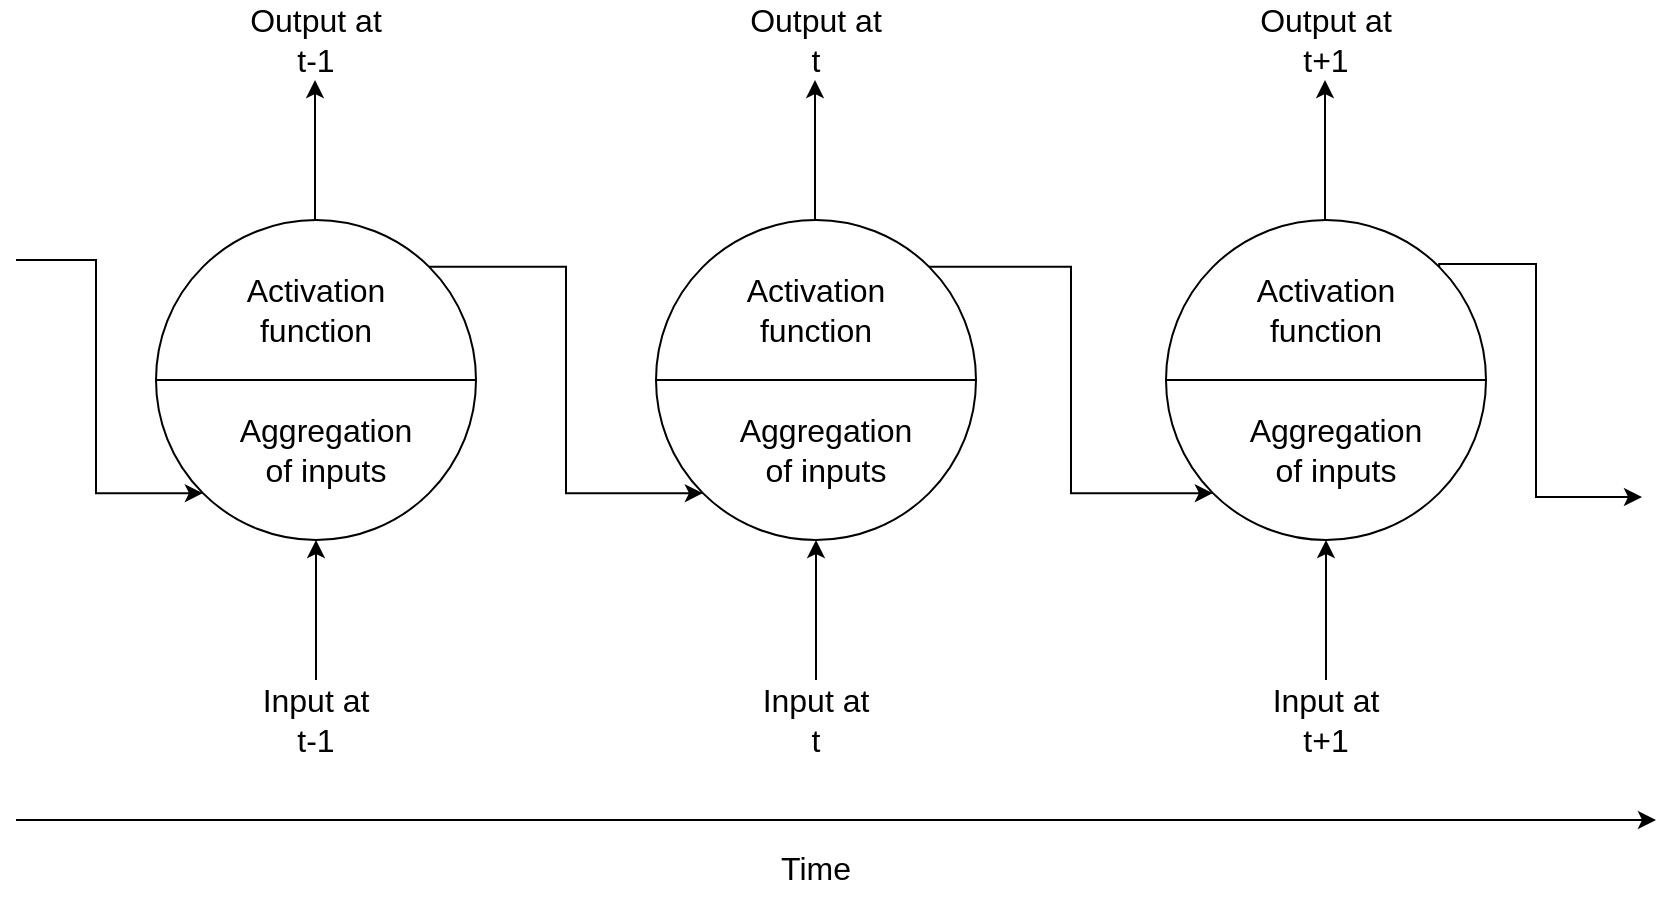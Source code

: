<mxfile version="11.2.2" type="device" pages="1"><diagram id="5124Nli1RjHkupm7MIFY" name="Page-1"><mxGraphModel dx="2016" dy="865" grid="1" gridSize="10" guides="1" tooltips="1" connect="1" arrows="1" fold="1" page="1" pageScale="1" pageWidth="827" pageHeight="1169" math="0" shadow="0"><root><mxCell id="0"/><mxCell id="1" parent="0"/><mxCell id="jua3RjZDfq7lLsuPITyE-32" style="edgeStyle=orthogonalEdgeStyle;rounded=0;orthogonalLoop=1;jettySize=auto;html=1;exitX=1;exitY=0;exitDx=0;exitDy=0;entryX=0;entryY=1;entryDx=0;entryDy=0;" edge="1" parent="1" source="jua3RjZDfq7lLsuPITyE-2" target="jua3RjZDfq7lLsuPITyE-11"><mxGeometry relative="1" as="geometry"/></mxCell><mxCell id="jua3RjZDfq7lLsuPITyE-2" value="" style="ellipse;whiteSpace=wrap;html=1;aspect=fixed;" vertex="1" parent="1"><mxGeometry x="70" y="260" width="160" height="160" as="geometry"/></mxCell><mxCell id="jua3RjZDfq7lLsuPITyE-3" value="" style="endArrow=none;html=1;exitX=0;exitY=0.5;exitDx=0;exitDy=0;entryX=1;entryY=0.5;entryDx=0;entryDy=0;" edge="1" parent="1" source="jua3RjZDfq7lLsuPITyE-2" target="jua3RjZDfq7lLsuPITyE-2"><mxGeometry width="50" height="50" relative="1" as="geometry"><mxPoint x="150" y="480" as="sourcePoint"/><mxPoint x="200" y="430" as="targetPoint"/></mxGeometry></mxCell><mxCell id="jua3RjZDfq7lLsuPITyE-4" value="" style="endArrow=classic;html=1;entryX=0.5;entryY=1;entryDx=0;entryDy=0;" edge="1" parent="1" target="jua3RjZDfq7lLsuPITyE-2"><mxGeometry width="50" height="50" relative="1" as="geometry"><mxPoint x="150" y="490" as="sourcePoint"/><mxPoint x="180" y="460" as="targetPoint"/></mxGeometry></mxCell><mxCell id="jua3RjZDfq7lLsuPITyE-5" value="" style="endArrow=classic;html=1;entryX=0.5;entryY=1;entryDx=0;entryDy=0;" edge="1" parent="1"><mxGeometry width="50" height="50" relative="1" as="geometry"><mxPoint x="149.5" y="260" as="sourcePoint"/><mxPoint x="149.5" y="190" as="targetPoint"/></mxGeometry></mxCell><mxCell id="jua3RjZDfq7lLsuPITyE-6" value="&lt;font style=&quot;font-size: 16px&quot;&gt;Aggregation&lt;br&gt;of inputs&lt;/font&gt;" style="text;html=1;strokeColor=none;fillColor=none;align=center;verticalAlign=middle;whiteSpace=wrap;rounded=0;" vertex="1" parent="1"><mxGeometry x="110" y="360" width="90" height="30" as="geometry"/></mxCell><mxCell id="jua3RjZDfq7lLsuPITyE-7" value="&lt;font style=&quot;font-size: 16px&quot;&gt;Activation&lt;br&gt;function&lt;/font&gt;" style="text;html=1;strokeColor=none;fillColor=none;align=center;verticalAlign=middle;whiteSpace=wrap;rounded=0;" vertex="1" parent="1"><mxGeometry x="70" y="290" width="160" height="30" as="geometry"/></mxCell><mxCell id="jua3RjZDfq7lLsuPITyE-9" value="&lt;span style=&quot;font-size: 16px&quot;&gt;Output at &lt;br&gt;t-1&lt;br&gt;&lt;/span&gt;" style="text;html=1;strokeColor=none;fillColor=none;align=center;verticalAlign=middle;whiteSpace=wrap;rounded=0;" vertex="1" parent="1"><mxGeometry x="105" y="150" width="90" height="40" as="geometry"/></mxCell><mxCell id="jua3RjZDfq7lLsuPITyE-33" style="edgeStyle=orthogonalEdgeStyle;rounded=0;orthogonalLoop=1;jettySize=auto;html=1;exitX=1;exitY=0;exitDx=0;exitDy=0;entryX=0;entryY=1;entryDx=0;entryDy=0;" edge="1" parent="1" source="jua3RjZDfq7lLsuPITyE-11" target="jua3RjZDfq7lLsuPITyE-19"><mxGeometry relative="1" as="geometry"/></mxCell><mxCell id="jua3RjZDfq7lLsuPITyE-11" value="" style="ellipse;whiteSpace=wrap;html=1;aspect=fixed;" vertex="1" parent="1"><mxGeometry x="320" y="260" width="160" height="160" as="geometry"/></mxCell><mxCell id="jua3RjZDfq7lLsuPITyE-12" value="" style="endArrow=none;html=1;exitX=0;exitY=0.5;exitDx=0;exitDy=0;entryX=1;entryY=0.5;entryDx=0;entryDy=0;" edge="1" parent="1" source="jua3RjZDfq7lLsuPITyE-11" target="jua3RjZDfq7lLsuPITyE-11"><mxGeometry width="50" height="50" relative="1" as="geometry"><mxPoint x="400" y="480" as="sourcePoint"/><mxPoint x="450" y="430" as="targetPoint"/></mxGeometry></mxCell><mxCell id="jua3RjZDfq7lLsuPITyE-13" value="" style="endArrow=classic;html=1;entryX=0.5;entryY=1;entryDx=0;entryDy=0;" edge="1" parent="1" target="jua3RjZDfq7lLsuPITyE-11"><mxGeometry width="50" height="50" relative="1" as="geometry"><mxPoint x="400" y="490" as="sourcePoint"/><mxPoint x="430" y="460" as="targetPoint"/></mxGeometry></mxCell><mxCell id="jua3RjZDfq7lLsuPITyE-14" value="" style="endArrow=classic;html=1;entryX=0.5;entryY=1;entryDx=0;entryDy=0;" edge="1" parent="1"><mxGeometry width="50" height="50" relative="1" as="geometry"><mxPoint x="399.5" y="260" as="sourcePoint"/><mxPoint x="399.5" y="190" as="targetPoint"/></mxGeometry></mxCell><mxCell id="jua3RjZDfq7lLsuPITyE-15" value="&lt;font style=&quot;font-size: 16px&quot;&gt;Aggregation&lt;br&gt;of inputs&lt;/font&gt;" style="text;html=1;strokeColor=none;fillColor=none;align=center;verticalAlign=middle;whiteSpace=wrap;rounded=0;" vertex="1" parent="1"><mxGeometry x="360" y="360" width="90" height="30" as="geometry"/></mxCell><mxCell id="jua3RjZDfq7lLsuPITyE-16" value="&lt;font style=&quot;font-size: 16px&quot;&gt;Activation&lt;br&gt;function&lt;/font&gt;" style="text;html=1;strokeColor=none;fillColor=none;align=center;verticalAlign=middle;whiteSpace=wrap;rounded=0;" vertex="1" parent="1"><mxGeometry x="320" y="290" width="160" height="30" as="geometry"/></mxCell><mxCell id="jua3RjZDfq7lLsuPITyE-19" value="" style="ellipse;whiteSpace=wrap;html=1;aspect=fixed;" vertex="1" parent="1"><mxGeometry x="575" y="260" width="160" height="160" as="geometry"/></mxCell><mxCell id="jua3RjZDfq7lLsuPITyE-20" value="" style="endArrow=none;html=1;exitX=0;exitY=0.5;exitDx=0;exitDy=0;entryX=1;entryY=0.5;entryDx=0;entryDy=0;" edge="1" parent="1" source="jua3RjZDfq7lLsuPITyE-19" target="jua3RjZDfq7lLsuPITyE-19"><mxGeometry width="50" height="50" relative="1" as="geometry"><mxPoint x="655" y="480" as="sourcePoint"/><mxPoint x="705" y="430" as="targetPoint"/></mxGeometry></mxCell><mxCell id="jua3RjZDfq7lLsuPITyE-21" value="" style="endArrow=classic;html=1;entryX=0.5;entryY=1;entryDx=0;entryDy=0;" edge="1" parent="1" target="jua3RjZDfq7lLsuPITyE-19"><mxGeometry width="50" height="50" relative="1" as="geometry"><mxPoint x="655" y="490" as="sourcePoint"/><mxPoint x="685" y="460" as="targetPoint"/></mxGeometry></mxCell><mxCell id="jua3RjZDfq7lLsuPITyE-22" value="" style="endArrow=classic;html=1;entryX=0.5;entryY=1;entryDx=0;entryDy=0;" edge="1" parent="1"><mxGeometry width="50" height="50" relative="1" as="geometry"><mxPoint x="654.5" y="260" as="sourcePoint"/><mxPoint x="654.5" y="190" as="targetPoint"/></mxGeometry></mxCell><mxCell id="jua3RjZDfq7lLsuPITyE-23" value="&lt;font style=&quot;font-size: 16px&quot;&gt;Aggregation&lt;br&gt;of inputs&lt;/font&gt;" style="text;html=1;strokeColor=none;fillColor=none;align=center;verticalAlign=middle;whiteSpace=wrap;rounded=0;" vertex="1" parent="1"><mxGeometry x="615" y="360" width="90" height="30" as="geometry"/></mxCell><mxCell id="jua3RjZDfq7lLsuPITyE-24" value="&lt;font style=&quot;font-size: 16px&quot;&gt;Activation&lt;br&gt;function&lt;/font&gt;" style="text;html=1;strokeColor=none;fillColor=none;align=center;verticalAlign=middle;whiteSpace=wrap;rounded=0;" vertex="1" parent="1"><mxGeometry x="575" y="290" width="160" height="30" as="geometry"/></mxCell><mxCell id="jua3RjZDfq7lLsuPITyE-27" value="&lt;span style=&quot;font-size: 16px&quot;&gt;Output at &lt;br&gt;t&lt;br&gt;&lt;/span&gt;" style="text;html=1;strokeColor=none;fillColor=none;align=center;verticalAlign=middle;whiteSpace=wrap;rounded=0;" vertex="1" parent="1"><mxGeometry x="355" y="150" width="90" height="40" as="geometry"/></mxCell><mxCell id="jua3RjZDfq7lLsuPITyE-28" value="&lt;span style=&quot;font-size: 16px&quot;&gt;Output at &lt;br&gt;t+1&lt;br&gt;&lt;/span&gt;" style="text;html=1;strokeColor=none;fillColor=none;align=center;verticalAlign=middle;whiteSpace=wrap;rounded=0;" vertex="1" parent="1"><mxGeometry x="610" y="150" width="90" height="40" as="geometry"/></mxCell><mxCell id="jua3RjZDfq7lLsuPITyE-29" value="&lt;span style=&quot;font-size: 16px&quot;&gt;Input at &lt;br&gt;t-1&lt;br&gt;&lt;/span&gt;" style="text;html=1;strokeColor=none;fillColor=none;align=center;verticalAlign=middle;whiteSpace=wrap;rounded=0;" vertex="1" parent="1"><mxGeometry x="105" y="490" width="90" height="40" as="geometry"/></mxCell><mxCell id="jua3RjZDfq7lLsuPITyE-30" value="&lt;span style=&quot;font-size: 16px&quot;&gt;Input at &lt;br&gt;t&lt;br&gt;&lt;/span&gt;" style="text;html=1;strokeColor=none;fillColor=none;align=center;verticalAlign=middle;whiteSpace=wrap;rounded=0;" vertex="1" parent="1"><mxGeometry x="355" y="490" width="90" height="40" as="geometry"/></mxCell><mxCell id="jua3RjZDfq7lLsuPITyE-31" value="&lt;span style=&quot;font-size: 16px&quot;&gt;Input at &lt;br&gt;t+1&lt;br&gt;&lt;/span&gt;" style="text;html=1;strokeColor=none;fillColor=none;align=center;verticalAlign=middle;whiteSpace=wrap;rounded=0;" vertex="1" parent="1"><mxGeometry x="610" y="490" width="90" height="40" as="geometry"/></mxCell><mxCell id="jua3RjZDfq7lLsuPITyE-35" style="edgeStyle=orthogonalEdgeStyle;rounded=0;orthogonalLoop=1;jettySize=auto;html=1;entryX=0;entryY=1;entryDx=0;entryDy=0;" edge="1" parent="1" target="jua3RjZDfq7lLsuPITyE-2"><mxGeometry relative="1" as="geometry"><mxPoint y="280" as="sourcePoint"/><mxPoint x="46" y="464" as="targetPoint"/><Array as="points"><mxPoint x="40" y="280"/><mxPoint x="40" y="397"/></Array></mxGeometry></mxCell><mxCell id="jua3RjZDfq7lLsuPITyE-36" style="edgeStyle=orthogonalEdgeStyle;rounded=0;orthogonalLoop=1;jettySize=auto;html=1;entryX=0;entryY=1;entryDx=0;entryDy=0;exitX=1;exitY=0;exitDx=0;exitDy=0;" edge="1" parent="1" source="jua3RjZDfq7lLsuPITyE-19"><mxGeometry relative="1" as="geometry"><mxPoint x="720" y="281.5" as="sourcePoint"/><mxPoint x="813" y="398.5" as="targetPoint"/><Array as="points"><mxPoint x="712" y="282"/><mxPoint x="760" y="282"/><mxPoint x="760" y="399"/></Array></mxGeometry></mxCell><mxCell id="jua3RjZDfq7lLsuPITyE-37" value="" style="endArrow=classic;html=1;" edge="1" parent="1"><mxGeometry width="50" height="50" relative="1" as="geometry"><mxPoint y="560" as="sourcePoint"/><mxPoint x="820" y="560" as="targetPoint"/></mxGeometry></mxCell><mxCell id="jua3RjZDfq7lLsuPITyE-38" value="&lt;font style=&quot;font-size: 16px&quot;&gt;Time&lt;br&gt;&lt;/font&gt;" style="text;html=1;strokeColor=none;fillColor=none;align=center;verticalAlign=middle;whiteSpace=wrap;rounded=0;" vertex="1" parent="1"><mxGeometry x="320" y="569" width="160" height="30" as="geometry"/></mxCell></root></mxGraphModel></diagram></mxfile>